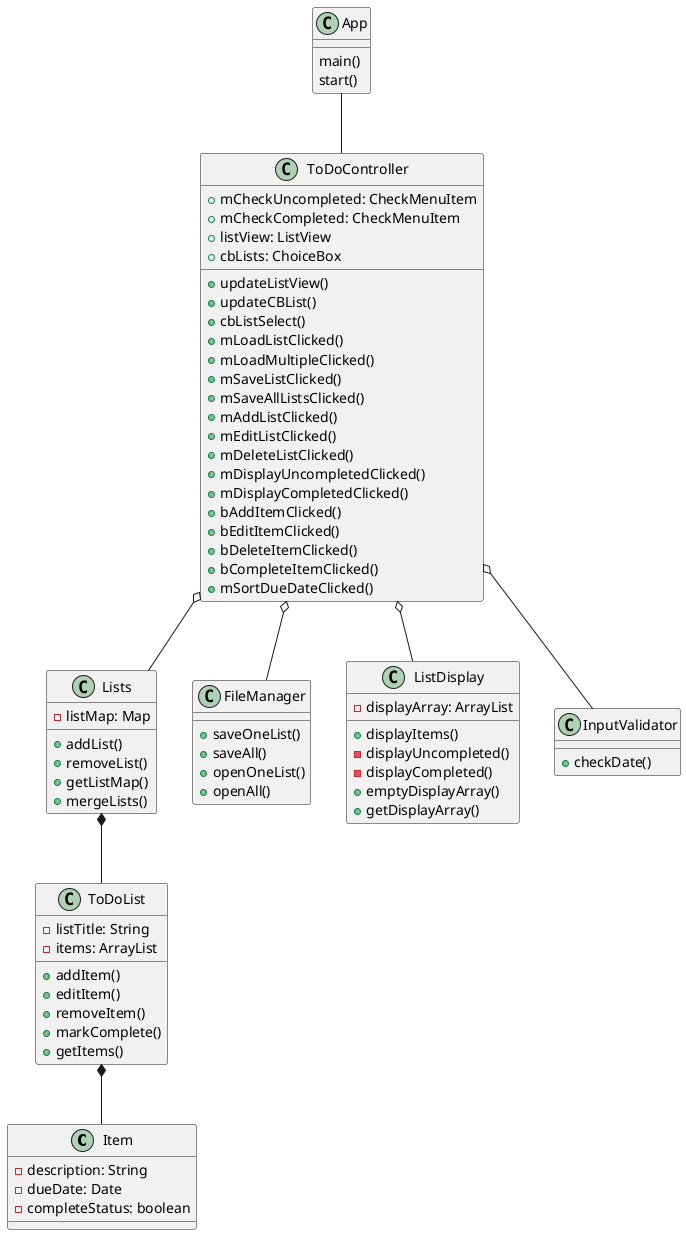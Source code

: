 @startuml
class Item{
-description: String
-dueDate: Date
-completeStatus: boolean
}

class ToDoList{
-listTitle: String
-items: ArrayList
+addItem()
+editItem()
+removeItem()
+markComplete()
+getItems()
}

class Lists{
-listMap: Map
+addList()
+removeList()
+getListMap()
+mergeLists()
}

class FileManager{
+saveOneList()
+saveAll()
+openOneList()
+openAll()
}

class ListDisplay{
-displayArray: ArrayList
+displayItems()
-displayUncompleted()
-displayCompleted()
+emptyDisplayArray()
+getDisplayArray()
}

class ToDoController{
+mCheckUncompleted: CheckMenuItem
+mCheckCompleted: CheckMenuItem
+listView: ListView
+cbLists: ChoiceBox
+updateListView()
+updateCBList()
+cbListSelect()
+mLoadListClicked()
+mLoadMultipleClicked()
+mSaveListClicked()
+mSaveAllListsClicked()
+mAddListClicked()
+mEditListClicked()
+mDeleteListClicked()
+mDisplayUncompletedClicked()
+mDisplayCompletedClicked()
+bAddItemClicked()
+bEditItemClicked()
+bDeleteItemClicked()
+bCompleteItemClicked()
+mSortDueDateClicked()
}

class App{
main()
start()
}

class InputValidator{
+checkDate()
}




App -- ToDoController
ToDoController o-- Lists
ToDoController o-- ListDisplay
ToDoController o-- FileManager
ToDoController o-- InputValidator
Lists *-- ToDoList
ToDoList *-- Item
@enduml